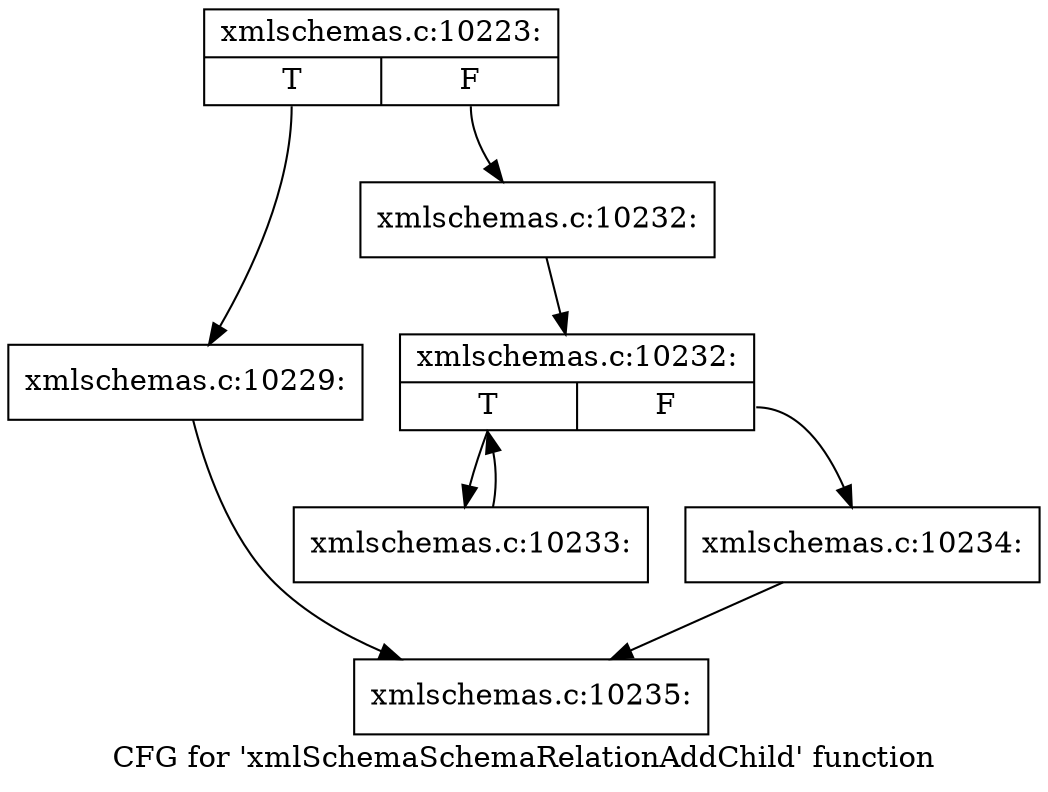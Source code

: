 digraph "CFG for 'xmlSchemaSchemaRelationAddChild' function" {
	label="CFG for 'xmlSchemaSchemaRelationAddChild' function";

	Node0x4c2d930 [shape=record,label="{xmlschemas.c:10223:|{<s0>T|<s1>F}}"];
	Node0x4c2d930:s0 -> Node0x4c30940;
	Node0x4c2d930:s1 -> Node0x4c30990;
	Node0x4c30940 [shape=record,label="{xmlschemas.c:10229:}"];
	Node0x4c30940 -> Node0x4c2fe00;
	Node0x4c30990 [shape=record,label="{xmlschemas.c:10232:}"];
	Node0x4c30990 -> Node0x4c31040;
	Node0x4c31040 [shape=record,label="{xmlschemas.c:10232:|{<s0>T|<s1>F}}"];
	Node0x4c31040:s0 -> Node0x4c31560;
	Node0x4c31040:s1 -> Node0x4c31260;
	Node0x4c31560 [shape=record,label="{xmlschemas.c:10233:}"];
	Node0x4c31560 -> Node0x4c31040;
	Node0x4c31260 [shape=record,label="{xmlschemas.c:10234:}"];
	Node0x4c31260 -> Node0x4c2fe00;
	Node0x4c2fe00 [shape=record,label="{xmlschemas.c:10235:}"];
}
